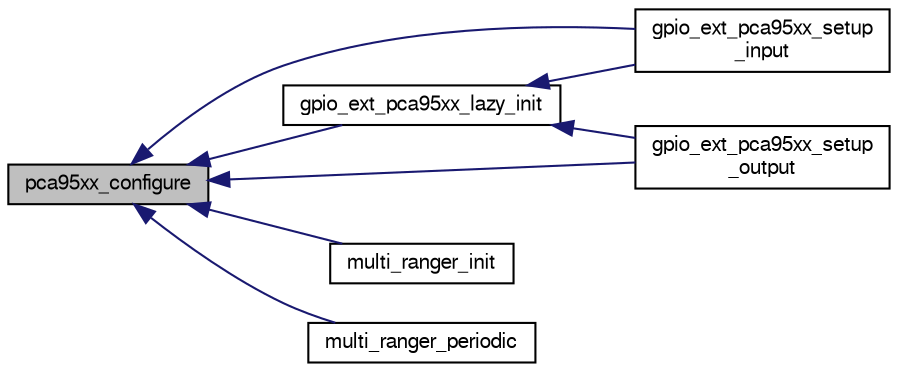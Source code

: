 digraph "pca95xx_configure"
{
  edge [fontname="FreeSans",fontsize="10",labelfontname="FreeSans",labelfontsize="10"];
  node [fontname="FreeSans",fontsize="10",shape=record];
  rankdir="LR";
  Node1 [label="pca95xx_configure",height=0.2,width=0.4,color="black", fillcolor="grey75", style="filled", fontcolor="black"];
  Node1 -> Node2 [dir="back",color="midnightblue",fontsize="10",style="solid",fontname="FreeSans"];
  Node2 [label="gpio_ext_pca95xx_lazy_init",height=0.2,width=0.4,color="black", fillcolor="white", style="filled",URL="$gpio__ext__pca95xx_8c.html#af5880a77c4c855512ed4ec4f6a9c67fc"];
  Node2 -> Node3 [dir="back",color="midnightblue",fontsize="10",style="solid",fontname="FreeSans"];
  Node3 [label="gpio_ext_pca95xx_setup\l_input",height=0.2,width=0.4,color="black", fillcolor="white", style="filled",URL="$gpio__ext__pca95xx_8c.html#aa13737256e233a165c2b1f3c02d9d971"];
  Node2 -> Node4 [dir="back",color="midnightblue",fontsize="10",style="solid",fontname="FreeSans"];
  Node4 [label="gpio_ext_pca95xx_setup\l_output",height=0.2,width=0.4,color="black", fillcolor="white", style="filled",URL="$gpio__ext__pca95xx_8c.html#a876d7428f1dcaba4b9f7473953f21fad"];
  Node1 -> Node3 [dir="back",color="midnightblue",fontsize="10",style="solid",fontname="FreeSans"];
  Node1 -> Node4 [dir="back",color="midnightblue",fontsize="10",style="solid",fontname="FreeSans"];
  Node1 -> Node5 [dir="back",color="midnightblue",fontsize="10",style="solid",fontname="FreeSans"];
  Node5 [label="multi_ranger_init",height=0.2,width=0.4,color="black", fillcolor="white", style="filled",URL="$cf__deck__multi__ranger_8h.html#a580f0b30e559460505edfb2c90dd8e8f",tooltip="Module init. "];
  Node1 -> Node6 [dir="back",color="midnightblue",fontsize="10",style="solid",fontname="FreeSans"];
  Node6 [label="multi_ranger_periodic",height=0.2,width=0.4,color="black", fillcolor="white", style="filled",URL="$cf__deck__multi__ranger_8h.html#ab23c504c8c7175c03a791e85d8c721a6",tooltip="Module periodic function. "];
}
